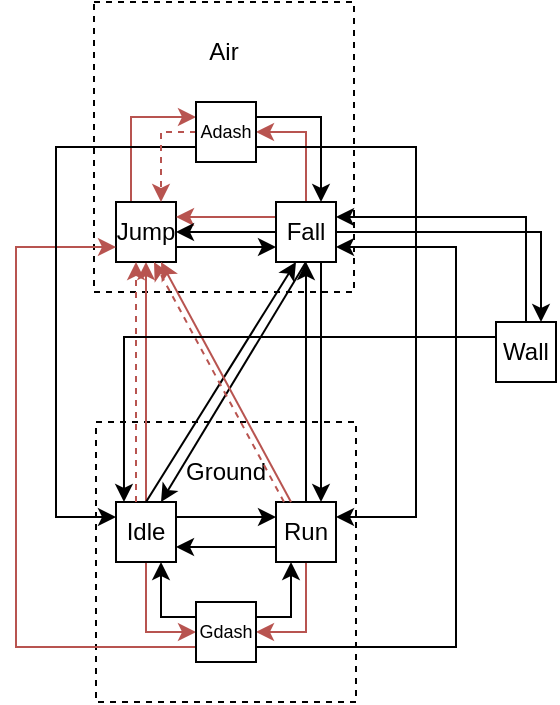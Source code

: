 <mxfile version="21.6.1" type="github">
  <diagram name="Page-1" id="fmRlHji0forrvQp5yMxz">
    <mxGraphModel dx="328" dy="262" grid="1" gridSize="10" guides="1" tooltips="1" connect="1" arrows="1" fold="1" page="1" pageScale="1" pageWidth="827" pageHeight="1169" math="0" shadow="0">
      <root>
        <mxCell id="0" />
        <mxCell id="1" parent="0" />
        <mxCell id="mkStvvmIylcnI5PQwps2-8" value="" style="rounded=0;whiteSpace=wrap;html=1;glass=0;dashed=1;" vertex="1" parent="1">
          <mxGeometry x="349" y="110" width="130" height="145" as="geometry" />
        </mxCell>
        <mxCell id="mkStvvmIylcnI5PQwps2-2" value="" style="rounded=0;whiteSpace=wrap;html=1;dashed=1;" vertex="1" parent="1">
          <mxGeometry x="350" y="320" width="130" height="140" as="geometry" />
        </mxCell>
        <mxCell id="_a7Appp3z4muIdz7x5uz-7" style="edgeStyle=orthogonalEdgeStyle;rounded=0;orthogonalLoop=1;jettySize=auto;html=1;exitX=1;exitY=0.25;exitDx=0;exitDy=0;entryX=0;entryY=0.25;entryDx=0;entryDy=0;" parent="1" source="_a7Appp3z4muIdz7x5uz-1" target="_a7Appp3z4muIdz7x5uz-4" edge="1">
          <mxGeometry relative="1" as="geometry" />
        </mxCell>
        <mxCell id="mkStvvmIylcnI5PQwps2-13" style="edgeStyle=orthogonalEdgeStyle;rounded=0;orthogonalLoop=1;jettySize=auto;html=1;exitX=0.5;exitY=0;exitDx=0;exitDy=0;entryX=0.5;entryY=1;entryDx=0;entryDy=0;fillColor=#f8cecc;strokeColor=#b85450;" edge="1" parent="1" source="_a7Appp3z4muIdz7x5uz-1" target="mkStvvmIylcnI5PQwps2-11">
          <mxGeometry relative="1" as="geometry" />
        </mxCell>
        <mxCell id="mkStvvmIylcnI5PQwps2-27" style="edgeStyle=orthogonalEdgeStyle;rounded=0;orthogonalLoop=1;jettySize=auto;html=1;exitX=0.5;exitY=1;exitDx=0;exitDy=0;entryX=0;entryY=0.5;entryDx=0;entryDy=0;fillColor=#f8cecc;strokeColor=#b85450;" edge="1" parent="1" source="_a7Appp3z4muIdz7x5uz-1" target="mkStvvmIylcnI5PQwps2-22">
          <mxGeometry relative="1" as="geometry" />
        </mxCell>
        <mxCell id="_a7Appp3z4muIdz7x5uz-1" value="Idle" style="whiteSpace=wrap;html=1;aspect=fixed;" parent="1" vertex="1">
          <mxGeometry x="360" y="360" width="30" height="30" as="geometry" />
        </mxCell>
        <mxCell id="mkStvvmIylcnI5PQwps2-29" style="edgeStyle=orthogonalEdgeStyle;rounded=0;orthogonalLoop=1;jettySize=auto;html=1;exitX=0.5;exitY=1;exitDx=0;exitDy=0;entryX=1;entryY=0.5;entryDx=0;entryDy=0;fillColor=#f8cecc;strokeColor=#b85450;" edge="1" parent="1" source="_a7Appp3z4muIdz7x5uz-4" target="mkStvvmIylcnI5PQwps2-22">
          <mxGeometry relative="1" as="geometry" />
        </mxCell>
        <mxCell id="_a7Appp3z4muIdz7x5uz-4" value="Run" style="whiteSpace=wrap;html=1;aspect=fixed;" parent="1" vertex="1">
          <mxGeometry x="440" y="360" width="30" height="30" as="geometry" />
        </mxCell>
        <mxCell id="mkStvvmIylcnI5PQwps2-3" value="" style="edgeStyle=orthogonalEdgeStyle;rounded=0;orthogonalLoop=1;jettySize=auto;html=1;exitX=0;exitY=0.75;exitDx=0;exitDy=0;entryX=1;entryY=0.75;entryDx=0;entryDy=0;" edge="1" parent="1" source="_a7Appp3z4muIdz7x5uz-4" target="_a7Appp3z4muIdz7x5uz-1">
          <mxGeometry relative="1" as="geometry">
            <mxPoint x="440" y="383" as="sourcePoint" />
            <mxPoint x="390" y="383" as="targetPoint" />
          </mxGeometry>
        </mxCell>
        <mxCell id="mkStvvmIylcnI5PQwps2-4" value="Ground" style="text;html=1;strokeColor=none;fillColor=none;align=center;verticalAlign=middle;whiteSpace=wrap;rounded=0;" vertex="1" parent="1">
          <mxGeometry x="385" y="330" width="60" height="30" as="geometry" />
        </mxCell>
        <mxCell id="mkStvvmIylcnI5PQwps2-9" value="Air" style="text;html=1;strokeColor=none;fillColor=none;align=center;verticalAlign=middle;whiteSpace=wrap;rounded=0;" vertex="1" parent="1">
          <mxGeometry x="384" y="120" width="60" height="30" as="geometry" />
        </mxCell>
        <mxCell id="mkStvvmIylcnI5PQwps2-15" style="edgeStyle=orthogonalEdgeStyle;rounded=0;orthogonalLoop=1;jettySize=auto;html=1;exitX=1;exitY=0.75;exitDx=0;exitDy=0;entryX=0;entryY=0.75;entryDx=0;entryDy=0;" edge="1" parent="1" source="mkStvvmIylcnI5PQwps2-11" target="mkStvvmIylcnI5PQwps2-12">
          <mxGeometry relative="1" as="geometry" />
        </mxCell>
        <mxCell id="mkStvvmIylcnI5PQwps2-31" style="edgeStyle=orthogonalEdgeStyle;rounded=0;orthogonalLoop=1;jettySize=auto;html=1;exitX=0.25;exitY=0;exitDx=0;exitDy=0;entryX=0;entryY=0.25;entryDx=0;entryDy=0;fillColor=#f8cecc;strokeColor=#b85450;" edge="1" parent="1" source="mkStvvmIylcnI5PQwps2-11" target="mkStvvmIylcnI5PQwps2-30">
          <mxGeometry relative="1" as="geometry" />
        </mxCell>
        <mxCell id="mkStvvmIylcnI5PQwps2-11" value="Jump" style="whiteSpace=wrap;html=1;aspect=fixed;" vertex="1" parent="1">
          <mxGeometry x="360" y="210" width="30" height="30" as="geometry" />
        </mxCell>
        <mxCell id="mkStvvmIylcnI5PQwps2-16" style="edgeStyle=orthogonalEdgeStyle;rounded=0;orthogonalLoop=1;jettySize=auto;html=1;exitX=0;exitY=0.25;exitDx=0;exitDy=0;entryX=1;entryY=0.25;entryDx=0;entryDy=0;fillColor=#f8cecc;strokeColor=#b85450;" edge="1" parent="1" source="mkStvvmIylcnI5PQwps2-12" target="mkStvvmIylcnI5PQwps2-11">
          <mxGeometry relative="1" as="geometry" />
        </mxCell>
        <mxCell id="mkStvvmIylcnI5PQwps2-19" style="edgeStyle=orthogonalEdgeStyle;rounded=0;orthogonalLoop=1;jettySize=auto;html=1;exitX=0.75;exitY=1;exitDx=0;exitDy=0;entryX=0.75;entryY=0;entryDx=0;entryDy=0;" edge="1" parent="1" source="mkStvvmIylcnI5PQwps2-12" target="_a7Appp3z4muIdz7x5uz-4">
          <mxGeometry relative="1" as="geometry" />
        </mxCell>
        <mxCell id="mkStvvmIylcnI5PQwps2-33" style="edgeStyle=orthogonalEdgeStyle;rounded=0;orthogonalLoop=1;jettySize=auto;html=1;exitX=0.5;exitY=0;exitDx=0;exitDy=0;entryX=1;entryY=0.5;entryDx=0;entryDy=0;fillColor=#f8cecc;strokeColor=#b85450;" edge="1" parent="1" source="mkStvvmIylcnI5PQwps2-12" target="mkStvvmIylcnI5PQwps2-30">
          <mxGeometry relative="1" as="geometry" />
        </mxCell>
        <mxCell id="mkStvvmIylcnI5PQwps2-41" style="edgeStyle=orthogonalEdgeStyle;rounded=0;orthogonalLoop=1;jettySize=auto;html=1;exitX=1;exitY=0.5;exitDx=0;exitDy=0;entryX=0.75;entryY=0;entryDx=0;entryDy=0;" edge="1" parent="1" source="mkStvvmIylcnI5PQwps2-12" target="mkStvvmIylcnI5PQwps2-36">
          <mxGeometry relative="1" as="geometry" />
        </mxCell>
        <mxCell id="mkStvvmIylcnI5PQwps2-48" style="edgeStyle=orthogonalEdgeStyle;rounded=0;orthogonalLoop=1;jettySize=auto;html=1;exitX=0;exitY=0.5;exitDx=0;exitDy=0;entryX=1;entryY=0.5;entryDx=0;entryDy=0;" edge="1" parent="1" source="mkStvvmIylcnI5PQwps2-12" target="mkStvvmIylcnI5PQwps2-11">
          <mxGeometry relative="1" as="geometry" />
        </mxCell>
        <mxCell id="mkStvvmIylcnI5PQwps2-12" value="Fall" style="whiteSpace=wrap;html=1;aspect=fixed;" vertex="1" parent="1">
          <mxGeometry x="440" y="210" width="30" height="30" as="geometry" />
        </mxCell>
        <mxCell id="mkStvvmIylcnI5PQwps2-14" value="" style="endArrow=classic;html=1;rounded=0;exitX=0.5;exitY=0;exitDx=0;exitDy=0;" edge="1" parent="1" source="_a7Appp3z4muIdz7x5uz-1">
          <mxGeometry width="50" height="50" relative="1" as="geometry">
            <mxPoint x="400" y="290" as="sourcePoint" />
            <mxPoint x="450" y="240" as="targetPoint" />
          </mxGeometry>
        </mxCell>
        <mxCell id="mkStvvmIylcnI5PQwps2-17" value="" style="endArrow=classic;html=1;rounded=0;exitX=0.5;exitY=1;exitDx=0;exitDy=0;entryX=0.75;entryY=0;entryDx=0;entryDy=0;" edge="1" parent="1" source="mkStvvmIylcnI5PQwps2-12" target="_a7Appp3z4muIdz7x5uz-1">
          <mxGeometry width="50" height="50" relative="1" as="geometry">
            <mxPoint x="420" y="300" as="sourcePoint" />
            <mxPoint x="470" y="250" as="targetPoint" />
          </mxGeometry>
        </mxCell>
        <mxCell id="mkStvvmIylcnI5PQwps2-18" value="" style="endArrow=classic;html=1;rounded=0;exitX=0.5;exitY=0;exitDx=0;exitDy=0;entryX=0.5;entryY=1;entryDx=0;entryDy=0;" edge="1" parent="1" source="_a7Appp3z4muIdz7x5uz-4" target="mkStvvmIylcnI5PQwps2-12">
          <mxGeometry width="50" height="50" relative="1" as="geometry">
            <mxPoint x="420" y="300" as="sourcePoint" />
            <mxPoint x="470" y="250" as="targetPoint" />
          </mxGeometry>
        </mxCell>
        <mxCell id="mkStvvmIylcnI5PQwps2-21" value="" style="endArrow=classic;html=1;rounded=0;entryX=0.75;entryY=1;entryDx=0;entryDy=0;exitX=0.25;exitY=0;exitDx=0;exitDy=0;fillColor=#f8cecc;strokeColor=#b85450;" edge="1" parent="1" source="_a7Appp3z4muIdz7x5uz-4" target="mkStvvmIylcnI5PQwps2-11">
          <mxGeometry width="50" height="50" relative="1" as="geometry">
            <mxPoint x="420" y="300" as="sourcePoint" />
            <mxPoint x="470" y="250" as="targetPoint" />
          </mxGeometry>
        </mxCell>
        <mxCell id="mkStvvmIylcnI5PQwps2-26" style="edgeStyle=orthogonalEdgeStyle;rounded=0;orthogonalLoop=1;jettySize=auto;html=1;exitX=0;exitY=0.25;exitDx=0;exitDy=0;entryX=0.75;entryY=1;entryDx=0;entryDy=0;" edge="1" parent="1" source="mkStvvmIylcnI5PQwps2-22" target="_a7Appp3z4muIdz7x5uz-1">
          <mxGeometry relative="1" as="geometry" />
        </mxCell>
        <mxCell id="mkStvvmIylcnI5PQwps2-28" style="edgeStyle=orthogonalEdgeStyle;rounded=0;orthogonalLoop=1;jettySize=auto;html=1;exitX=1;exitY=0.25;exitDx=0;exitDy=0;entryX=0.25;entryY=1;entryDx=0;entryDy=0;" edge="1" parent="1" source="mkStvvmIylcnI5PQwps2-22" target="_a7Appp3z4muIdz7x5uz-4">
          <mxGeometry relative="1" as="geometry" />
        </mxCell>
        <mxCell id="mkStvvmIylcnI5PQwps2-34" style="edgeStyle=orthogonalEdgeStyle;rounded=0;orthogonalLoop=1;jettySize=auto;html=1;exitX=0;exitY=0.75;exitDx=0;exitDy=0;entryX=0;entryY=0.75;entryDx=0;entryDy=0;fillColor=#f8cecc;strokeColor=#b85450;" edge="1" parent="1" source="mkStvvmIylcnI5PQwps2-22" target="mkStvvmIylcnI5PQwps2-11">
          <mxGeometry relative="1" as="geometry">
            <Array as="points">
              <mxPoint x="310" y="433" />
              <mxPoint x="310" y="233" />
            </Array>
          </mxGeometry>
        </mxCell>
        <mxCell id="mkStvvmIylcnI5PQwps2-35" style="edgeStyle=orthogonalEdgeStyle;rounded=0;orthogonalLoop=1;jettySize=auto;html=1;exitX=1;exitY=0.75;exitDx=0;exitDy=0;entryX=1;entryY=0.75;entryDx=0;entryDy=0;" edge="1" parent="1" source="mkStvvmIylcnI5PQwps2-22" target="mkStvvmIylcnI5PQwps2-12">
          <mxGeometry relative="1" as="geometry">
            <Array as="points">
              <mxPoint x="530" y="433" />
              <mxPoint x="530" y="233" />
            </Array>
          </mxGeometry>
        </mxCell>
        <mxCell id="mkStvvmIylcnI5PQwps2-22" value="Gdash" style="whiteSpace=wrap;html=1;aspect=fixed;verticalAlign=middle;fontSize=9;" vertex="1" parent="1">
          <mxGeometry x="400" y="410" width="30" height="30" as="geometry" />
        </mxCell>
        <mxCell id="mkStvvmIylcnI5PQwps2-32" style="edgeStyle=orthogonalEdgeStyle;rounded=0;orthogonalLoop=1;jettySize=auto;html=1;exitX=1;exitY=0.25;exitDx=0;exitDy=0;entryX=0.75;entryY=0;entryDx=0;entryDy=0;" edge="1" parent="1" source="mkStvvmIylcnI5PQwps2-30" target="mkStvvmIylcnI5PQwps2-12">
          <mxGeometry relative="1" as="geometry" />
        </mxCell>
        <mxCell id="mkStvvmIylcnI5PQwps2-42" style="edgeStyle=orthogonalEdgeStyle;rounded=0;orthogonalLoop=1;jettySize=auto;html=1;exitX=1;exitY=0.75;exitDx=0;exitDy=0;entryX=1;entryY=0.25;entryDx=0;entryDy=0;" edge="1" parent="1" source="mkStvvmIylcnI5PQwps2-30" target="_a7Appp3z4muIdz7x5uz-4">
          <mxGeometry relative="1" as="geometry">
            <Array as="points">
              <mxPoint x="510" y="183" />
              <mxPoint x="510" y="368" />
            </Array>
          </mxGeometry>
        </mxCell>
        <mxCell id="mkStvvmIylcnI5PQwps2-43" style="edgeStyle=orthogonalEdgeStyle;rounded=0;orthogonalLoop=1;jettySize=auto;html=1;exitX=0;exitY=0.75;exitDx=0;exitDy=0;entryX=0;entryY=0.25;entryDx=0;entryDy=0;" edge="1" parent="1" source="mkStvvmIylcnI5PQwps2-30" target="_a7Appp3z4muIdz7x5uz-1">
          <mxGeometry relative="1" as="geometry">
            <Array as="points">
              <mxPoint x="330" y="183" />
              <mxPoint x="330" y="368" />
            </Array>
          </mxGeometry>
        </mxCell>
        <mxCell id="mkStvvmIylcnI5PQwps2-44" style="edgeStyle=orthogonalEdgeStyle;rounded=0;orthogonalLoop=1;jettySize=auto;html=1;exitX=0;exitY=0.5;exitDx=0;exitDy=0;entryX=0.75;entryY=0;entryDx=0;entryDy=0;fillColor=#f8cecc;strokeColor=#b85450;dashed=1;" edge="1" parent="1" source="mkStvvmIylcnI5PQwps2-30" target="mkStvvmIylcnI5PQwps2-11">
          <mxGeometry relative="1" as="geometry" />
        </mxCell>
        <mxCell id="mkStvvmIylcnI5PQwps2-30" value="Adash" style="whiteSpace=wrap;html=1;aspect=fixed;verticalAlign=middle;fontSize=9;" vertex="1" parent="1">
          <mxGeometry x="400" y="160" width="30" height="30" as="geometry" />
        </mxCell>
        <mxCell id="mkStvvmIylcnI5PQwps2-45" style="edgeStyle=orthogonalEdgeStyle;rounded=0;orthogonalLoop=1;jettySize=auto;html=1;exitX=0.5;exitY=0;exitDx=0;exitDy=0;entryX=1;entryY=0.25;entryDx=0;entryDy=0;" edge="1" parent="1" source="mkStvvmIylcnI5PQwps2-36" target="mkStvvmIylcnI5PQwps2-12">
          <mxGeometry relative="1" as="geometry" />
        </mxCell>
        <mxCell id="mkStvvmIylcnI5PQwps2-46" style="edgeStyle=orthogonalEdgeStyle;rounded=0;orthogonalLoop=1;jettySize=auto;html=1;exitX=0;exitY=0.25;exitDx=0;exitDy=0;entryX=0.133;entryY=0;entryDx=0;entryDy=0;entryPerimeter=0;" edge="1" parent="1" source="mkStvvmIylcnI5PQwps2-36" target="_a7Appp3z4muIdz7x5uz-1">
          <mxGeometry relative="1" as="geometry" />
        </mxCell>
        <mxCell id="mkStvvmIylcnI5PQwps2-36" value="Wall" style="whiteSpace=wrap;html=1;aspect=fixed;" vertex="1" parent="1">
          <mxGeometry x="550" y="270" width="30" height="30" as="geometry" />
        </mxCell>
        <mxCell id="mkStvvmIylcnI5PQwps2-38" style="edgeStyle=orthogonalEdgeStyle;rounded=0;orthogonalLoop=1;jettySize=auto;html=1;exitX=0.5;exitY=0;exitDx=0;exitDy=0;entryX=0.5;entryY=1;entryDx=0;entryDy=0;fillColor=#f8cecc;strokeColor=#b85450;dashed=1;" edge="1" parent="1">
          <mxGeometry relative="1" as="geometry">
            <mxPoint x="370" y="360" as="sourcePoint" />
            <mxPoint x="370" y="240" as="targetPoint" />
          </mxGeometry>
        </mxCell>
        <mxCell id="mkStvvmIylcnI5PQwps2-40" value="" style="endArrow=classic;html=1;rounded=0;entryX=0.75;entryY=1;entryDx=0;entryDy=0;exitX=0.25;exitY=0;exitDx=0;exitDy=0;fillColor=#f8cecc;strokeColor=#b85450;dashed=1;" edge="1" parent="1">
          <mxGeometry width="50" height="50" relative="1" as="geometry">
            <mxPoint x="444" y="360" as="sourcePoint" />
            <mxPoint x="379" y="240" as="targetPoint" />
          </mxGeometry>
        </mxCell>
      </root>
    </mxGraphModel>
  </diagram>
</mxfile>
